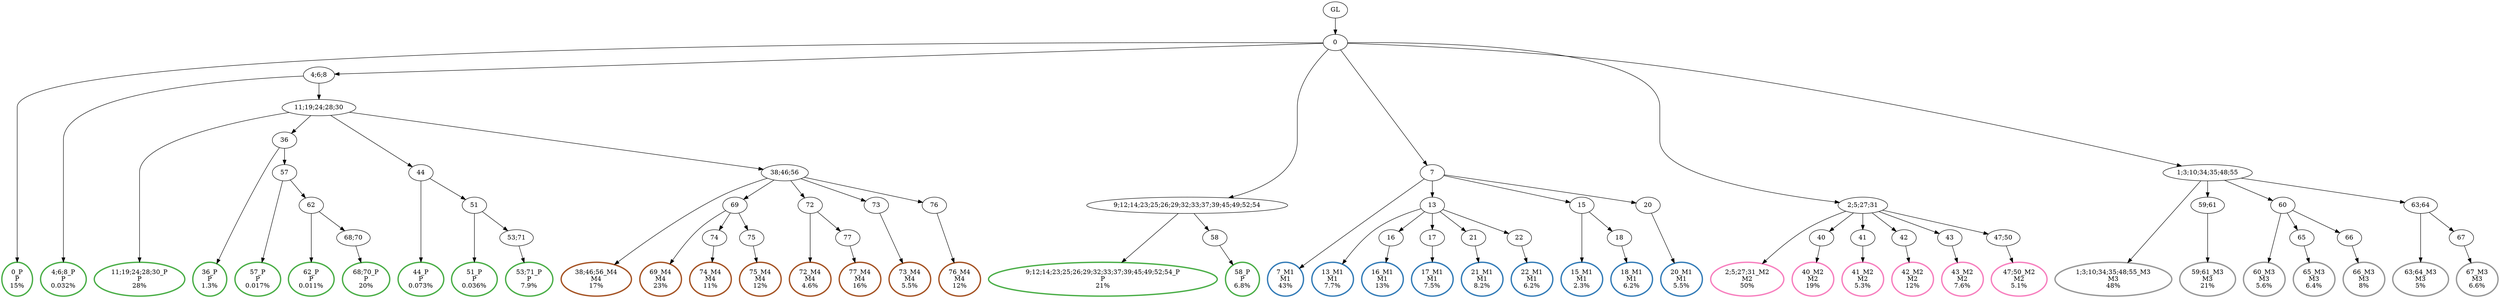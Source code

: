 digraph T {
	{
		rank=same
		82 [penwidth=3,colorscheme=set19,color=3,label="0_P\nP\n15%"]
		80 [penwidth=3,colorscheme=set19,color=3,label="4;6;8_P\nP\n0.032%"]
		78 [penwidth=3,colorscheme=set19,color=3,label="11;19;24;28;30_P\nP\n28%"]
		76 [penwidth=3,colorscheme=set19,color=3,label="36_P\nP\n1.3%"]
		74 [penwidth=3,colorscheme=set19,color=3,label="57_P\nP\n0.017%"]
		72 [penwidth=3,colorscheme=set19,color=3,label="62_P\nP\n0.011%"]
		70 [penwidth=3,colorscheme=set19,color=3,label="68;70_P\nP\n20%"]
		68 [penwidth=3,colorscheme=set19,color=3,label="44_P\nP\n0.073%"]
		66 [penwidth=3,colorscheme=set19,color=3,label="51_P\nP\n0.036%"]
		64 [penwidth=3,colorscheme=set19,color=3,label="53;71_P\nP\n7.9%"]
		62 [penwidth=3,colorscheme=set19,color=3,label="9;12;14;23;25;26;29;32;33;37;39;45;49;52;54_P\nP\n21%"]
		60 [penwidth=3,colorscheme=set19,color=3,label="58_P\nP\n6.8%"]
		58 [penwidth=3,colorscheme=set19,color=2,label="7_M1\nM1\n43%"]
		56 [penwidth=3,colorscheme=set19,color=2,label="13_M1\nM1\n7.7%"]
		54 [penwidth=3,colorscheme=set19,color=2,label="16_M1\nM1\n13%"]
		52 [penwidth=3,colorscheme=set19,color=2,label="17_M1\nM1\n7.5%"]
		50 [penwidth=3,colorscheme=set19,color=2,label="21_M1\nM1\n8.2%"]
		48 [penwidth=3,colorscheme=set19,color=2,label="22_M1\nM1\n6.2%"]
		46 [penwidth=3,colorscheme=set19,color=2,label="15_M1\nM1\n2.3%"]
		44 [penwidth=3,colorscheme=set19,color=2,label="18_M1\nM1\n6.2%"]
		42 [penwidth=3,colorscheme=set19,color=2,label="20_M1\nM1\n5.5%"]
		40 [penwidth=3,colorscheme=set19,color=8,label="2;5;27;31_M2\nM2\n50%"]
		38 [penwidth=3,colorscheme=set19,color=8,label="40_M2\nM2\n19%"]
		36 [penwidth=3,colorscheme=set19,color=8,label="41_M2\nM2\n5.3%"]
		34 [penwidth=3,colorscheme=set19,color=8,label="42_M2\nM2\n12%"]
		32 [penwidth=3,colorscheme=set19,color=8,label="43_M2\nM2\n7.6%"]
		30 [penwidth=3,colorscheme=set19,color=8,label="47;50_M2\nM2\n5.1%"]
		28 [penwidth=3,colorscheme=set19,color=9,label="1;3;10;34;35;48;55_M3\nM3\n48%"]
		26 [penwidth=3,colorscheme=set19,color=9,label="59;61_M3\nM3\n21%"]
		24 [penwidth=3,colorscheme=set19,color=9,label="60_M3\nM3\n5.6%"]
		22 [penwidth=3,colorscheme=set19,color=9,label="65_M3\nM3\n6.4%"]
		20 [penwidth=3,colorscheme=set19,color=9,label="66_M3\nM3\n8%"]
		18 [penwidth=3,colorscheme=set19,color=9,label="63;64_M3\nM3\n5%"]
		16 [penwidth=3,colorscheme=set19,color=9,label="67_M3\nM3\n6.6%"]
		14 [penwidth=3,colorscheme=set19,color=7,label="38;46;56_M4\nM4\n17%"]
		12 [penwidth=3,colorscheme=set19,color=7,label="69_M4\nM4\n23%"]
		10 [penwidth=3,colorscheme=set19,color=7,label="74_M4\nM4\n11%"]
		8 [penwidth=3,colorscheme=set19,color=7,label="75_M4\nM4\n12%"]
		6 [penwidth=3,colorscheme=set19,color=7,label="72_M4\nM4\n4.6%"]
		4 [penwidth=3,colorscheme=set19,color=7,label="77_M4\nM4\n16%"]
		2 [penwidth=3,colorscheme=set19,color=7,label="73_M4\nM4\n5.5%"]
		0 [penwidth=3,colorscheme=set19,color=7,label="76_M4\nM4\n12%"]
	}
	84 [label="GL"]
	83 [label="0"]
	81 [label="4;6;8"]
	79 [label="11;19;24;28;30"]
	77 [label="36"]
	75 [label="57"]
	73 [label="62"]
	71 [label="68;70"]
	69 [label="44"]
	67 [label="51"]
	65 [label="53;71"]
	63 [label="9;12;14;23;25;26;29;32;33;37;39;45;49;52;54"]
	61 [label="58"]
	59 [label="7"]
	57 [label="13"]
	55 [label="16"]
	53 [label="17"]
	51 [label="21"]
	49 [label="22"]
	47 [label="15"]
	45 [label="18"]
	43 [label="20"]
	41 [label="2;5;27;31"]
	39 [label="40"]
	37 [label="41"]
	35 [label="42"]
	33 [label="43"]
	31 [label="47;50"]
	29 [label="1;3;10;34;35;48;55"]
	27 [label="59;61"]
	25 [label="60"]
	23 [label="65"]
	21 [label="66"]
	19 [label="63;64"]
	17 [label="67"]
	15 [label="38;46;56"]
	13 [label="69"]
	11 [label="74"]
	9 [label="75"]
	7 [label="72"]
	5 [label="77"]
	3 [label="73"]
	1 [label="76"]
	84 -> 83
	83 -> 82
	83 -> 81
	83 -> 63
	83 -> 59
	83 -> 41
	83 -> 29
	81 -> 80
	81 -> 79
	79 -> 78
	79 -> 77
	79 -> 69
	79 -> 15
	77 -> 76
	77 -> 75
	75 -> 74
	75 -> 73
	73 -> 72
	73 -> 71
	71 -> 70
	69 -> 68
	69 -> 67
	67 -> 66
	67 -> 65
	65 -> 64
	63 -> 62
	63 -> 61
	61 -> 60
	59 -> 58
	59 -> 57
	59 -> 47
	59 -> 43
	57 -> 56
	57 -> 55
	57 -> 53
	57 -> 51
	57 -> 49
	55 -> 54
	53 -> 52
	51 -> 50
	49 -> 48
	47 -> 46
	47 -> 45
	45 -> 44
	43 -> 42
	41 -> 40
	41 -> 39
	41 -> 37
	41 -> 35
	41 -> 33
	41 -> 31
	39 -> 38
	37 -> 36
	35 -> 34
	33 -> 32
	31 -> 30
	29 -> 28
	29 -> 27
	29 -> 25
	29 -> 19
	27 -> 26
	25 -> 24
	25 -> 23
	25 -> 21
	23 -> 22
	21 -> 20
	19 -> 18
	19 -> 17
	17 -> 16
	15 -> 14
	15 -> 13
	15 -> 7
	15 -> 3
	15 -> 1
	13 -> 12
	13 -> 11
	13 -> 9
	11 -> 10
	9 -> 8
	7 -> 6
	7 -> 5
	5 -> 4
	3 -> 2
	1 -> 0
}
